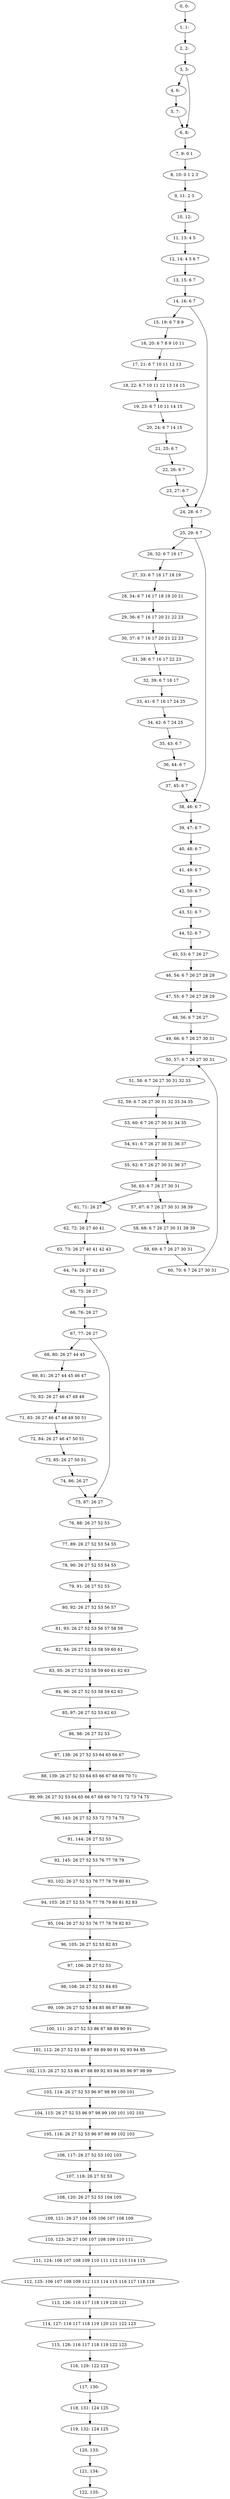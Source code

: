 digraph G {
0[label="0, 0: "];
1[label="1, 1: "];
2[label="2, 2: "];
3[label="3, 3: "];
4[label="4, 6: "];
5[label="5, 7: "];
6[label="6, 8: "];
7[label="7, 9: 0 1 "];
8[label="8, 10: 0 1 2 3 "];
9[label="9, 11: 2 3 "];
10[label="10, 12: "];
11[label="11, 13: 4 5 "];
12[label="12, 14: 4 5 6 7 "];
13[label="13, 15: 6 7 "];
14[label="14, 16: 6 7 "];
15[label="15, 19: 6 7 8 9 "];
16[label="16, 20: 6 7 8 9 10 11 "];
17[label="17, 21: 6 7 10 11 12 13 "];
18[label="18, 22: 6 7 10 11 12 13 14 15 "];
19[label="19, 23: 6 7 10 11 14 15 "];
20[label="20, 24: 6 7 14 15 "];
21[label="21, 25: 6 7 "];
22[label="22, 26: 6 7 "];
23[label="23, 27: 6 7 "];
24[label="24, 28: 6 7 "];
25[label="25, 29: 6 7 "];
26[label="26, 32: 6 7 16 17 "];
27[label="27, 33: 6 7 16 17 18 19 "];
28[label="28, 34: 6 7 16 17 18 19 20 21 "];
29[label="29, 36: 6 7 16 17 20 21 22 23 "];
30[label="30, 37: 6 7 16 17 20 21 22 23 "];
31[label="31, 38: 6 7 16 17 22 23 "];
32[label="32, 39: 6 7 16 17 "];
33[label="33, 41: 6 7 16 17 24 25 "];
34[label="34, 42: 6 7 24 25 "];
35[label="35, 43: 6 7 "];
36[label="36, 44: 6 7 "];
37[label="37, 45: 6 7 "];
38[label="38, 46: 6 7 "];
39[label="39, 47: 6 7 "];
40[label="40, 48: 6 7 "];
41[label="41, 49: 6 7 "];
42[label="42, 50: 6 7 "];
43[label="43, 51: 6 7 "];
44[label="44, 52: 6 7 "];
45[label="45, 53: 6 7 26 27 "];
46[label="46, 54: 6 7 26 27 28 29 "];
47[label="47, 55: 6 7 26 27 28 29 "];
48[label="48, 56: 6 7 26 27 "];
49[label="49, 66: 6 7 26 27 30 31 "];
50[label="50, 57: 6 7 26 27 30 31 "];
51[label="51, 58: 6 7 26 27 30 31 32 33 "];
52[label="52, 59: 6 7 26 27 30 31 32 33 34 35 "];
53[label="53, 60: 6 7 26 27 30 31 34 35 "];
54[label="54, 61: 6 7 26 27 30 31 36 37 "];
55[label="55, 62: 6 7 26 27 30 31 36 37 "];
56[label="56, 63: 6 7 26 27 30 31 "];
57[label="57, 67: 6 7 26 27 30 31 38 39 "];
58[label="58, 68: 6 7 26 27 30 31 38 39 "];
59[label="59, 69: 6 7 26 27 30 31 "];
60[label="60, 70: 6 7 26 27 30 31 "];
61[label="61, 71: 26 27 "];
62[label="62, 72: 26 27 40 41 "];
63[label="63, 73: 26 27 40 41 42 43 "];
64[label="64, 74: 26 27 42 43 "];
65[label="65, 75: 26 27 "];
66[label="66, 76: 26 27 "];
67[label="67, 77: 26 27 "];
68[label="68, 80: 26 27 44 45 "];
69[label="69, 81: 26 27 44 45 46 47 "];
70[label="70, 82: 26 27 46 47 48 49 "];
71[label="71, 83: 26 27 46 47 48 49 50 51 "];
72[label="72, 84: 26 27 46 47 50 51 "];
73[label="73, 85: 26 27 50 51 "];
74[label="74, 86: 26 27 "];
75[label="75, 87: 26 27 "];
76[label="76, 88: 26 27 52 53 "];
77[label="77, 89: 26 27 52 53 54 55 "];
78[label="78, 90: 26 27 52 53 54 55 "];
79[label="79, 91: 26 27 52 53 "];
80[label="80, 92: 26 27 52 53 56 57 "];
81[label="81, 93: 26 27 52 53 56 57 58 59 "];
82[label="82, 94: 26 27 52 53 58 59 60 61 "];
83[label="83, 95: 26 27 52 53 58 59 60 61 62 63 "];
84[label="84, 96: 26 27 52 53 58 59 62 63 "];
85[label="85, 97: 26 27 52 53 62 63 "];
86[label="86, 98: 26 27 52 53 "];
87[label="87, 138: 26 27 52 53 64 65 66 67 "];
88[label="88, 139: 26 27 52 53 64 65 66 67 68 69 70 71 "];
89[label="89, 99: 26 27 52 53 64 65 66 67 68 69 70 71 72 73 74 75 "];
90[label="90, 143: 26 27 52 53 72 73 74 75 "];
91[label="91, 144: 26 27 52 53 "];
92[label="92, 145: 26 27 52 53 76 77 78 79 "];
93[label="93, 102: 26 27 52 53 76 77 78 79 80 81 "];
94[label="94, 103: 26 27 52 53 76 77 78 79 80 81 82 83 "];
95[label="95, 104: 26 27 52 53 76 77 78 79 82 83 "];
96[label="96, 105: 26 27 52 53 82 83 "];
97[label="97, 106: 26 27 52 53 "];
98[label="98, 108: 26 27 52 53 84 85 "];
99[label="99, 109: 26 27 52 53 84 85 86 87 88 89 "];
100[label="100, 111: 26 27 52 53 86 87 88 89 90 91 "];
101[label="101, 112: 26 27 52 53 86 87 88 89 90 91 92 93 94 95 "];
102[label="102, 113: 26 27 52 53 86 87 88 89 92 93 94 95 96 97 98 99 "];
103[label="103, 114: 26 27 52 53 96 97 98 99 100 101 "];
104[label="104, 115: 26 27 52 53 96 97 98 99 100 101 102 103 "];
105[label="105, 116: 26 27 52 53 96 97 98 99 102 103 "];
106[label="106, 117: 26 27 52 53 102 103 "];
107[label="107, 118: 26 27 52 53 "];
108[label="108, 120: 26 27 52 53 104 105 "];
109[label="109, 121: 26 27 104 105 106 107 108 109 "];
110[label="110, 123: 26 27 106 107 108 109 110 111 "];
111[label="111, 124: 106 107 108 109 110 111 112 113 114 115 "];
112[label="112, 125: 106 107 108 109 112 113 114 115 116 117 118 119 "];
113[label="113, 126: 116 117 118 119 120 121 "];
114[label="114, 127: 116 117 118 119 120 121 122 123 "];
115[label="115, 128: 116 117 118 119 122 123 "];
116[label="116, 129: 122 123 "];
117[label="117, 130: "];
118[label="118, 131: 124 125 "];
119[label="119, 132: 124 125 "];
120[label="120, 133: "];
121[label="121, 134: "];
122[label="122, 135: "];
0->1 ;
1->2 ;
2->3 ;
3->4 ;
3->6 ;
4->5 ;
5->6 ;
6->7 ;
7->8 ;
8->9 ;
9->10 ;
10->11 ;
11->12 ;
12->13 ;
13->14 ;
14->15 ;
14->24 ;
15->16 ;
16->17 ;
17->18 ;
18->19 ;
19->20 ;
20->21 ;
21->22 ;
22->23 ;
23->24 ;
24->25 ;
25->26 ;
25->38 ;
26->27 ;
27->28 ;
28->29 ;
29->30 ;
30->31 ;
31->32 ;
32->33 ;
33->34 ;
34->35 ;
35->36 ;
36->37 ;
37->38 ;
38->39 ;
39->40 ;
40->41 ;
41->42 ;
42->43 ;
43->44 ;
44->45 ;
45->46 ;
46->47 ;
47->48 ;
48->49 ;
49->50 ;
50->51 ;
51->52 ;
52->53 ;
53->54 ;
54->55 ;
55->56 ;
56->57 ;
56->61 ;
57->58 ;
58->59 ;
59->60 ;
60->50 ;
61->62 ;
62->63 ;
63->64 ;
64->65 ;
65->66 ;
66->67 ;
67->68 ;
67->75 ;
68->69 ;
69->70 ;
70->71 ;
71->72 ;
72->73 ;
73->74 ;
74->75 ;
75->76 ;
76->77 ;
77->78 ;
78->79 ;
79->80 ;
80->81 ;
81->82 ;
82->83 ;
83->84 ;
84->85 ;
85->86 ;
86->87 ;
87->88 ;
88->89 ;
89->90 ;
90->91 ;
91->92 ;
92->93 ;
93->94 ;
94->95 ;
95->96 ;
96->97 ;
97->98 ;
98->99 ;
99->100 ;
100->101 ;
101->102 ;
102->103 ;
103->104 ;
104->105 ;
105->106 ;
106->107 ;
107->108 ;
108->109 ;
109->110 ;
110->111 ;
111->112 ;
112->113 ;
113->114 ;
114->115 ;
115->116 ;
116->117 ;
117->118 ;
118->119 ;
119->120 ;
120->121 ;
121->122 ;
}
